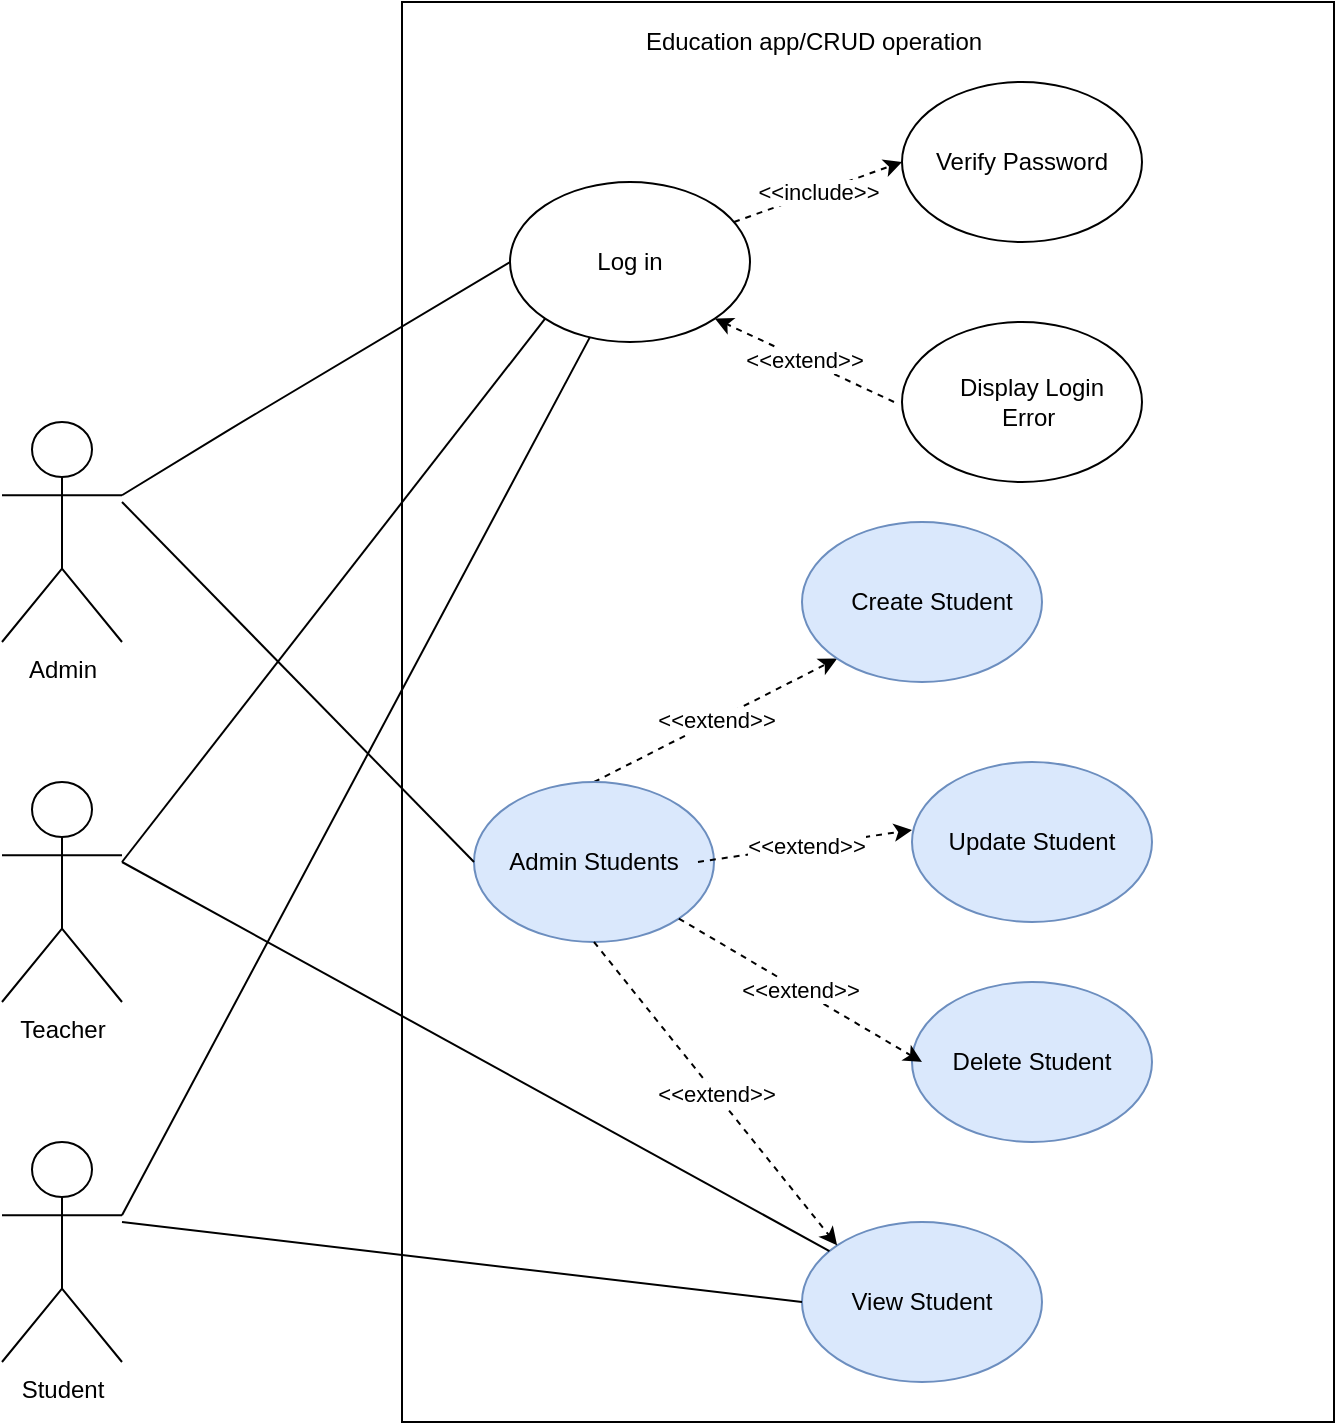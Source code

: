 <mxfile version="14.9.8" type="google" pages="3"><diagram id="C5RBs43oDa-KdzZeNtuy" name="Crud operation"><mxGraphModel dx="868" dy="450" grid="1" gridSize="10" guides="1" tooltips="1" connect="1" arrows="1" fold="1" page="1" pageScale="1" pageWidth="827" pageHeight="1169" math="0" shadow="0"><root><mxCell id="WIyWlLk6GJQsqaUBKTNV-0"/><mxCell id="WIyWlLk6GJQsqaUBKTNV-1" parent="WIyWlLk6GJQsqaUBKTNV-0"/><mxCell id="rfgEwjNsR3geMHJB5IFy-4" value="" style="rounded=0;whiteSpace=wrap;html=1;" parent="WIyWlLk6GJQsqaUBKTNV-1" vertex="1"><mxGeometry x="250" y="230" width="466" height="710" as="geometry"/></mxCell><mxCell id="rfgEwjNsR3geMHJB5IFy-5" value="Education app/CRUD operation" style="text;html=1;strokeColor=none;fillColor=none;align=center;verticalAlign=middle;whiteSpace=wrap;rounded=0;" parent="WIyWlLk6GJQsqaUBKTNV-1" vertex="1"><mxGeometry x="356" y="240" width="200" height="20" as="geometry"/></mxCell><mxCell id="rfgEwjNsR3geMHJB5IFy-6" value="" style="ellipse;whiteSpace=wrap;html=1;" parent="WIyWlLk6GJQsqaUBKTNV-1" vertex="1"><mxGeometry x="304" y="320" width="120" height="80" as="geometry"/></mxCell><mxCell id="rfgEwjNsR3geMHJB5IFy-9" value="Admin" style="shape=umlActor;verticalLabelPosition=bottom;verticalAlign=top;html=1;outlineConnect=0;" parent="WIyWlLk6GJQsqaUBKTNV-1" vertex="1"><mxGeometry x="50" y="440" width="60" height="110" as="geometry"/></mxCell><mxCell id="rfgEwjNsR3geMHJB5IFy-10" value="Log in" style="text;html=1;strokeColor=none;fillColor=none;align=center;verticalAlign=middle;whiteSpace=wrap;rounded=0;" parent="WIyWlLk6GJQsqaUBKTNV-1" vertex="1"><mxGeometry x="344" y="350" width="40" height="20" as="geometry"/></mxCell><mxCell id="rfgEwjNsR3geMHJB5IFy-16" value="" style="endArrow=none;html=1;entryX=0;entryY=0.5;entryDx=0;entryDy=0;exitX=1;exitY=0.333;exitDx=0;exitDy=0;exitPerimeter=0;" parent="WIyWlLk6GJQsqaUBKTNV-1" source="rfgEwjNsR3geMHJB5IFy-9" target="rfgEwjNsR3geMHJB5IFy-6" edge="1"><mxGeometry width="50" height="50" relative="1" as="geometry"><mxPoint x="340" y="510" as="sourcePoint"/><mxPoint x="390" y="460" as="targetPoint"/><Array as="points"><mxPoint x="170" y="440"/></Array></mxGeometry></mxCell><mxCell id="RyJ3bJs-hTj4ljpR9_DH-0" value="" style="ellipse;whiteSpace=wrap;html=1;" parent="WIyWlLk6GJQsqaUBKTNV-1" vertex="1"><mxGeometry x="500" y="270" width="120" height="80" as="geometry"/></mxCell><mxCell id="RyJ3bJs-hTj4ljpR9_DH-1" value="Verify Password" style="text;html=1;strokeColor=none;fillColor=none;align=center;verticalAlign=middle;whiteSpace=wrap;rounded=0;" parent="WIyWlLk6GJQsqaUBKTNV-1" vertex="1"><mxGeometry x="515" y="300" width="90" height="20" as="geometry"/></mxCell><mxCell id="RyJ3bJs-hTj4ljpR9_DH-2" value="" style="ellipse;whiteSpace=wrap;html=1;" parent="WIyWlLk6GJQsqaUBKTNV-1" vertex="1"><mxGeometry x="500" y="390" width="120" height="80" as="geometry"/></mxCell><mxCell id="RyJ3bJs-hTj4ljpR9_DH-3" value="Display Login Error&amp;nbsp;" style="text;html=1;strokeColor=none;fillColor=none;align=center;verticalAlign=middle;whiteSpace=wrap;rounded=0;" parent="WIyWlLk6GJQsqaUBKTNV-1" vertex="1"><mxGeometry x="515" y="420" width="100" height="20" as="geometry"/></mxCell><mxCell id="RyJ3bJs-hTj4ljpR9_DH-6" value="" style="endArrow=classic;html=1;entryX=0;entryY=0.5;entryDx=0;entryDy=0;dashed=1;" parent="WIyWlLk6GJQsqaUBKTNV-1" target="RyJ3bJs-hTj4ljpR9_DH-0" edge="1"><mxGeometry relative="1" as="geometry"><mxPoint x="416" y="340" as="sourcePoint"/><mxPoint x="506" y="340" as="targetPoint"/></mxGeometry></mxCell><mxCell id="RyJ3bJs-hTj4ljpR9_DH-7" value="&amp;lt;&amp;lt;include&amp;gt;&amp;gt;" style="edgeLabel;resizable=0;html=1;align=center;verticalAlign=middle;" parent="RyJ3bJs-hTj4ljpR9_DH-6" connectable="0" vertex="1"><mxGeometry relative="1" as="geometry"/></mxCell><mxCell id="RyJ3bJs-hTj4ljpR9_DH-10" value="" style="endArrow=classic;html=1;dashed=1;entryX=1;entryY=1;entryDx=0;entryDy=0;" parent="WIyWlLk6GJQsqaUBKTNV-1" target="rfgEwjNsR3geMHJB5IFy-6" edge="1"><mxGeometry relative="1" as="geometry"><mxPoint x="496" y="430" as="sourcePoint"/><mxPoint x="596" y="430" as="targetPoint"/></mxGeometry></mxCell><mxCell id="RyJ3bJs-hTj4ljpR9_DH-11" value="&amp;lt;&amp;lt;extend&amp;gt;&amp;gt;" style="edgeLabel;resizable=0;html=1;align=center;verticalAlign=middle;" parent="RyJ3bJs-hTj4ljpR9_DH-10" connectable="0" vertex="1"><mxGeometry relative="1" as="geometry"/></mxCell><mxCell id="RyJ3bJs-hTj4ljpR9_DH-18" value="" style="endArrow=classic;html=1;dashed=1;entryX=0;entryY=1;entryDx=0;entryDy=0;exitX=0.5;exitY=0;exitDx=0;exitDy=0;" parent="WIyWlLk6GJQsqaUBKTNV-1" source="SLOYWT8fcmKbvSjxgqSQ-1" target="SLOYWT8fcmKbvSjxgqSQ-3" edge="1"><mxGeometry relative="1" as="geometry"><mxPoint x="512.652" y="698.336" as="sourcePoint"/><mxPoint x="418.426" y="761.716" as="targetPoint"/></mxGeometry></mxCell><mxCell id="RyJ3bJs-hTj4ljpR9_DH-19" value="&amp;lt;&amp;lt;extend&amp;gt;&amp;gt;" style="edgeLabel;resizable=0;html=1;align=center;verticalAlign=middle;" parent="RyJ3bJs-hTj4ljpR9_DH-18" connectable="0" vertex="1"><mxGeometry relative="1" as="geometry"/></mxCell><mxCell id="SLOYWT8fcmKbvSjxgqSQ-1" value="" style="ellipse;whiteSpace=wrap;html=1;fillColor=#dae8fc;strokeColor=#6c8ebf;" parent="WIyWlLk6GJQsqaUBKTNV-1" vertex="1"><mxGeometry x="286" y="620" width="120" height="80" as="geometry"/></mxCell><mxCell id="SLOYWT8fcmKbvSjxgqSQ-2" value="Admin Students" style="text;html=1;strokeColor=none;fillColor=none;align=center;verticalAlign=middle;whiteSpace=wrap;rounded=0;" parent="WIyWlLk6GJQsqaUBKTNV-1" vertex="1"><mxGeometry x="301" y="650" width="90" height="20" as="geometry"/></mxCell><mxCell id="SLOYWT8fcmKbvSjxgqSQ-3" value="" style="ellipse;whiteSpace=wrap;html=1;fillColor=#dae8fc;strokeColor=#6c8ebf;" parent="WIyWlLk6GJQsqaUBKTNV-1" vertex="1"><mxGeometry x="450" y="490" width="120" height="80" as="geometry"/></mxCell><mxCell id="SLOYWT8fcmKbvSjxgqSQ-4" value="" style="ellipse;whiteSpace=wrap;html=1;fillColor=#dae8fc;strokeColor=#6c8ebf;" parent="WIyWlLk6GJQsqaUBKTNV-1" vertex="1"><mxGeometry x="505" y="610" width="120" height="80" as="geometry"/></mxCell><mxCell id="SLOYWT8fcmKbvSjxgqSQ-5" value="" style="ellipse;whiteSpace=wrap;html=1;fillColor=#dae8fc;strokeColor=#6c8ebf;" parent="WIyWlLk6GJQsqaUBKTNV-1" vertex="1"><mxGeometry x="505" y="720" width="120" height="80" as="geometry"/></mxCell><mxCell id="SLOYWT8fcmKbvSjxgqSQ-6" value="" style="ellipse;whiteSpace=wrap;html=1;fillColor=#dae8fc;strokeColor=#6c8ebf;" parent="WIyWlLk6GJQsqaUBKTNV-1" vertex="1"><mxGeometry x="450" y="840" width="120" height="80" as="geometry"/></mxCell><mxCell id="SLOYWT8fcmKbvSjxgqSQ-7" value="Create Student" style="text;html=1;strokeColor=none;fillColor=none;align=center;verticalAlign=middle;whiteSpace=wrap;rounded=0;" parent="WIyWlLk6GJQsqaUBKTNV-1" vertex="1"><mxGeometry x="470" y="520" width="90" height="20" as="geometry"/></mxCell><mxCell id="SLOYWT8fcmKbvSjxgqSQ-12" value="Update Student" style="text;html=1;strokeColor=none;fillColor=none;align=center;verticalAlign=middle;whiteSpace=wrap;rounded=0;" parent="WIyWlLk6GJQsqaUBKTNV-1" vertex="1"><mxGeometry x="520" y="640" width="90" height="20" as="geometry"/></mxCell><mxCell id="SLOYWT8fcmKbvSjxgqSQ-13" value="Delete Student" style="text;html=1;strokeColor=none;fillColor=none;align=center;verticalAlign=middle;whiteSpace=wrap;rounded=0;" parent="WIyWlLk6GJQsqaUBKTNV-1" vertex="1"><mxGeometry x="520" y="750" width="90" height="20" as="geometry"/></mxCell><mxCell id="SLOYWT8fcmKbvSjxgqSQ-14" value="View Student" style="text;html=1;strokeColor=none;fillColor=none;align=center;verticalAlign=middle;whiteSpace=wrap;rounded=0;" parent="WIyWlLk6GJQsqaUBKTNV-1" vertex="1"><mxGeometry x="470" y="870" width="80" height="20" as="geometry"/></mxCell><mxCell id="SLOYWT8fcmKbvSjxgqSQ-16" value="" style="endArrow=classic;html=1;dashed=1;entryX=0;entryY=0.425;entryDx=0;entryDy=0;entryPerimeter=0;" parent="WIyWlLk6GJQsqaUBKTNV-1" target="SLOYWT8fcmKbvSjxgqSQ-4" edge="1"><mxGeometry relative="1" as="geometry"><mxPoint x="398" y="660" as="sourcePoint"/><mxPoint x="477.574" y="568.284" as="targetPoint"/></mxGeometry></mxCell><mxCell id="SLOYWT8fcmKbvSjxgqSQ-17" value="&amp;lt;&amp;lt;extend&amp;gt;&amp;gt;" style="edgeLabel;resizable=0;html=1;align=center;verticalAlign=middle;" parent="SLOYWT8fcmKbvSjxgqSQ-16" connectable="0" vertex="1"><mxGeometry relative="1" as="geometry"/></mxCell><mxCell id="SLOYWT8fcmKbvSjxgqSQ-18" value="" style="endArrow=classic;html=1;dashed=1;exitX=1;exitY=1;exitDx=0;exitDy=0;" parent="WIyWlLk6GJQsqaUBKTNV-1" source="SLOYWT8fcmKbvSjxgqSQ-1" edge="1"><mxGeometry relative="1" as="geometry"><mxPoint x="408.426" y="651.716" as="sourcePoint"/><mxPoint x="510" y="760" as="targetPoint"/></mxGeometry></mxCell><mxCell id="SLOYWT8fcmKbvSjxgqSQ-19" value="&amp;lt;&amp;lt;extend&amp;gt;&amp;gt;" style="edgeLabel;resizable=0;html=1;align=center;verticalAlign=middle;" parent="SLOYWT8fcmKbvSjxgqSQ-18" connectable="0" vertex="1"><mxGeometry relative="1" as="geometry"/></mxCell><mxCell id="SLOYWT8fcmKbvSjxgqSQ-20" value="" style="endArrow=classic;html=1;dashed=1;entryX=0;entryY=0;entryDx=0;entryDy=0;exitX=0.5;exitY=1;exitDx=0;exitDy=0;" parent="WIyWlLk6GJQsqaUBKTNV-1" source="SLOYWT8fcmKbvSjxgqSQ-1" target="SLOYWT8fcmKbvSjxgqSQ-6" edge="1"><mxGeometry relative="1" as="geometry"><mxPoint x="418.426" y="661.716" as="sourcePoint"/><mxPoint x="497.574" y="588.284" as="targetPoint"/></mxGeometry></mxCell><mxCell id="SLOYWT8fcmKbvSjxgqSQ-21" value="&amp;lt;&amp;lt;extend&amp;gt;&amp;gt;" style="edgeLabel;resizable=0;html=1;align=center;verticalAlign=middle;" parent="SLOYWT8fcmKbvSjxgqSQ-20" connectable="0" vertex="1"><mxGeometry relative="1" as="geometry"/></mxCell><mxCell id="SLOYWT8fcmKbvSjxgqSQ-23" value="" style="endArrow=none;html=1;entryX=0;entryY=0.5;entryDx=0;entryDy=0;" parent="WIyWlLk6GJQsqaUBKTNV-1" target="SLOYWT8fcmKbvSjxgqSQ-1" edge="1"><mxGeometry width="50" height="50" relative="1" as="geometry"><mxPoint x="110" y="480" as="sourcePoint"/><mxPoint x="320" y="460" as="targetPoint"/></mxGeometry></mxCell><mxCell id="vnaeA49yXta_SKdG6w5X-1" value="Student" style="shape=umlActor;verticalLabelPosition=bottom;verticalAlign=top;html=1;outlineConnect=0;" parent="WIyWlLk6GJQsqaUBKTNV-1" vertex="1"><mxGeometry x="50" y="800" width="60" height="110" as="geometry"/></mxCell><mxCell id="vnaeA49yXta_SKdG6w5X-2" value="" style="endArrow=none;html=1;exitX=1;exitY=0.333;exitDx=0;exitDy=0;exitPerimeter=0;" parent="WIyWlLk6GJQsqaUBKTNV-1" source="vnaeA49yXta_SKdG6w5X-1" target="rfgEwjNsR3geMHJB5IFy-6" edge="1"><mxGeometry width="50" height="50" relative="1" as="geometry"><mxPoint x="390" y="510" as="sourcePoint"/><mxPoint x="440" y="460" as="targetPoint"/></mxGeometry></mxCell><mxCell id="vnaeA49yXta_SKdG6w5X-3" value="" style="endArrow=none;html=1;entryX=0;entryY=0.5;entryDx=0;entryDy=0;" parent="WIyWlLk6GJQsqaUBKTNV-1" target="SLOYWT8fcmKbvSjxgqSQ-6" edge="1"><mxGeometry width="50" height="50" relative="1" as="geometry"><mxPoint x="110" y="840" as="sourcePoint"/><mxPoint x="210" y="800" as="targetPoint"/></mxGeometry></mxCell><mxCell id="IF7l7_1Y4Dr-l6JdKRnO-0" value="Teacher" style="shape=umlActor;verticalLabelPosition=bottom;verticalAlign=top;html=1;outlineConnect=0;" parent="WIyWlLk6GJQsqaUBKTNV-1" vertex="1"><mxGeometry x="50" y="620" width="60" height="110" as="geometry"/></mxCell><mxCell id="IF7l7_1Y4Dr-l6JdKRnO-3" value="" style="endArrow=none;html=1;entryX=0;entryY=1;entryDx=0;entryDy=0;" parent="WIyWlLk6GJQsqaUBKTNV-1" target="rfgEwjNsR3geMHJB5IFy-6" edge="1"><mxGeometry width="50" height="50" relative="1" as="geometry"><mxPoint x="110" y="660" as="sourcePoint"/><mxPoint x="160" y="610" as="targetPoint"/></mxGeometry></mxCell><mxCell id="IF7l7_1Y4Dr-l6JdKRnO-4" value="" style="endArrow=none;html=1;" parent="WIyWlLk6GJQsqaUBKTNV-1" target="SLOYWT8fcmKbvSjxgqSQ-6" edge="1"><mxGeometry width="50" height="50" relative="1" as="geometry"><mxPoint x="110" y="660" as="sourcePoint"/><mxPoint x="350" y="790" as="targetPoint"/></mxGeometry></mxCell></root></mxGraphModel></diagram><diagram id="9cxfFHzIUOS0vYznlyxi" name="Create student"><mxGraphModel dx="868" dy="450" grid="1" gridSize="10" guides="1" tooltips="1" connect="1" arrows="1" fold="1" page="1" pageScale="1" pageWidth="850" pageHeight="1100" math="0" shadow="0"><root><mxCell id="qQ1LixWEt5LjYjafM5x4-0"/><mxCell id="qQ1LixWEt5LjYjafM5x4-1" parent="qQ1LixWEt5LjYjafM5x4-0"/><mxCell id="UFmLvWElY2ef23cJPmZs-0" value="" style="rounded=0;whiteSpace=wrap;html=1;" parent="qQ1LixWEt5LjYjafM5x4-1" vertex="1"><mxGeometry x="230" y="180" width="210" height="490" as="geometry"/></mxCell><mxCell id="UFmLvWElY2ef23cJPmZs-1" value="Education app/Create" style="text;html=1;strokeColor=none;fillColor=none;align=center;verticalAlign=middle;whiteSpace=wrap;rounded=0;" parent="qQ1LixWEt5LjYjafM5x4-1" vertex="1"><mxGeometry x="240" y="190" width="200" height="20" as="geometry"/></mxCell><mxCell id="UFmLvWElY2ef23cJPmZs-2" value="" style="ellipse;whiteSpace=wrap;html=1;" parent="qQ1LixWEt5LjYjafM5x4-1" vertex="1"><mxGeometry x="285" y="220" width="120" height="80" as="geometry"/></mxCell><mxCell id="UFmLvWElY2ef23cJPmZs-3" value="" style="ellipse;whiteSpace=wrap;html=1;" parent="qQ1LixWEt5LjYjafM5x4-1" vertex="1"><mxGeometry x="285" y="330" width="120" height="80" as="geometry"/></mxCell><mxCell id="UFmLvWElY2ef23cJPmZs-4" value="" style="ellipse;whiteSpace=wrap;html=1;" parent="qQ1LixWEt5LjYjafM5x4-1" vertex="1"><mxGeometry x="285" y="450" width="120" height="80" as="geometry"/></mxCell><mxCell id="UFmLvWElY2ef23cJPmZs-5" value="Admin" style="shape=umlActor;verticalLabelPosition=bottom;verticalAlign=top;html=1;outlineConnect=0;fillColor=#dae8fc;strokeColor=#6c8ebf;" parent="qQ1LixWEt5LjYjafM5x4-1" vertex="1"><mxGeometry x="30" y="340" width="60" height="110" as="geometry"/></mxCell><mxCell id="UFmLvWElY2ef23cJPmZs-8" value="Create student" style="text;html=1;strokeColor=none;fillColor=none;align=center;verticalAlign=middle;whiteSpace=wrap;rounded=0;" parent="qQ1LixWEt5LjYjafM5x4-1" vertex="1"><mxGeometry x="300" y="480" width="90" height="20" as="geometry"/></mxCell><mxCell id="UFmLvWElY2ef23cJPmZs-9" value="Submit" style="ellipse;whiteSpace=wrap;html=1;" parent="qQ1LixWEt5LjYjafM5x4-1" vertex="1"><mxGeometry x="285" y="560" width="120" height="80" as="geometry"/></mxCell><mxCell id="UFmLvWElY2ef23cJPmZs-10" value="" style="endArrow=none;html=1;entryX=0;entryY=0.5;entryDx=0;entryDy=0;exitX=1;exitY=0.333;exitDx=0;exitDy=0;exitPerimeter=0;" parent="qQ1LixWEt5LjYjafM5x4-1" source="UFmLvWElY2ef23cJPmZs-5" target="UFmLvWElY2ef23cJPmZs-2" edge="1"><mxGeometry width="50" height="50" relative="1" as="geometry"><mxPoint x="320" y="410" as="sourcePoint"/><mxPoint x="370" y="360" as="targetPoint"/><Array as="points"><mxPoint x="150" y="340"/></Array></mxGeometry></mxCell><mxCell id="UFmLvWElY2ef23cJPmZs-11" value="" style="endArrow=none;html=1;entryX=0;entryY=0.5;entryDx=0;entryDy=0;exitX=1;exitY=0.333;exitDx=0;exitDy=0;exitPerimeter=0;" parent="qQ1LixWEt5LjYjafM5x4-1" source="UFmLvWElY2ef23cJPmZs-5" target="UFmLvWElY2ef23cJPmZs-3" edge="1"><mxGeometry width="50" height="50" relative="1" as="geometry"><mxPoint x="320" y="410" as="sourcePoint"/><mxPoint x="370" y="360" as="targetPoint"/></mxGeometry></mxCell><mxCell id="UFmLvWElY2ef23cJPmZs-12" value="" style="endArrow=none;html=1;exitX=0;exitY=0.5;exitDx=0;exitDy=0;entryX=1;entryY=0.333;entryDx=0;entryDy=0;entryPerimeter=0;" parent="qQ1LixWEt5LjYjafM5x4-1" source="UFmLvWElY2ef23cJPmZs-4" target="UFmLvWElY2ef23cJPmZs-5" edge="1"><mxGeometry width="50" height="50" relative="1" as="geometry"><mxPoint x="320" y="410" as="sourcePoint"/><mxPoint x="90" y="380" as="targetPoint"/></mxGeometry></mxCell><mxCell id="UFmLvWElY2ef23cJPmZs-13" value="" style="endArrow=none;html=1;exitX=0.008;exitY=0.425;exitDx=0;exitDy=0;exitPerimeter=0;entryX=1;entryY=0.333;entryDx=0;entryDy=0;entryPerimeter=0;" parent="qQ1LixWEt5LjYjafM5x4-1" source="UFmLvWElY2ef23cJPmZs-9" target="UFmLvWElY2ef23cJPmZs-5" edge="1"><mxGeometry width="50" height="50" relative="1" as="geometry"><mxPoint x="320" y="410" as="sourcePoint"/><mxPoint x="370" y="360" as="targetPoint"/></mxGeometry></mxCell><mxCell id="Z43SvLri6wEsJRxvSitp-0" value="Retrieve&amp;nbsp; information about new user" style="text;html=1;strokeColor=none;fillColor=none;align=center;verticalAlign=middle;whiteSpace=wrap;rounded=0;" parent="qQ1LixWEt5LjYjafM5x4-1" vertex="1"><mxGeometry x="295" y="250" width="100" height="20" as="geometry"/></mxCell><mxCell id="Z43SvLri6wEsJRxvSitp-1" value="PeopleManagementSystem&lt;br&gt;&lt;br&gt;" style="shape=umlActor;verticalLabelPosition=bottom;verticalAlign=top;html=1;outlineConnect=0;fillColor=#f8cecc;strokeColor=#b85450;" parent="qQ1LixWEt5LjYjafM5x4-1" vertex="1"><mxGeometry x="630" y="300" width="40" height="70" as="geometry"/></mxCell><mxCell id="Z43SvLri6wEsJRxvSitp-4" value="" style="endArrow=none;html=1;exitX=1;exitY=0.5;exitDx=0;exitDy=0;entryX=0;entryY=0.333;entryDx=0;entryDy=0;entryPerimeter=0;" parent="qQ1LixWEt5LjYjafM5x4-1" source="UFmLvWElY2ef23cJPmZs-2" target="Z43SvLri6wEsJRxvSitp-1" edge="1"><mxGeometry width="50" height="50" relative="1" as="geometry"><mxPoint x="490" y="340" as="sourcePoint"/><mxPoint x="590" y="340" as="targetPoint"/></mxGeometry></mxCell><mxCell id="VApERB554U2wL0pRYd7Y-0" value="Select User&amp;nbsp;" style="text;html=1;strokeColor=none;fillColor=none;align=center;verticalAlign=middle;whiteSpace=wrap;rounded=0;" parent="qQ1LixWEt5LjYjafM5x4-1" vertex="1"><mxGeometry x="310" y="360" width="80" height="20" as="geometry"/></mxCell></root></mxGraphModel></diagram><diagram id="zH98pkD13G3PGV1jd-a9" name="Provide Student Info"><mxGraphModel dx="868" dy="450" grid="1" gridSize="10" guides="1" tooltips="1" connect="1" arrows="1" fold="1" page="1" pageScale="1" pageWidth="827" pageHeight="1169" math="0" shadow="0"><root><mxCell id="j2gYwcODF59LaXg4ScP0-0"/><mxCell id="j2gYwcODF59LaXg4ScP0-1" parent="j2gYwcODF59LaXg4ScP0-0"/><mxCell id="DVaxKb7YfH8kawEhmSR--0" value="" style="rounded=0;whiteSpace=wrap;html=1;" parent="j2gYwcODF59LaXg4ScP0-1" vertex="1"><mxGeometry x="270" y="150" width="380" height="420" as="geometry"/></mxCell><mxCell id="DVaxKb7YfH8kawEhmSR--2" value="" style="ellipse;whiteSpace=wrap;html=1;" parent="j2gYwcODF59LaXg4ScP0-1" vertex="1"><mxGeometry x="325" y="220" width="120" height="80" as="geometry"/></mxCell><mxCell id="DVaxKb7YfH8kawEhmSR--3" value="" style="ellipse;whiteSpace=wrap;html=1;" parent="j2gYwcODF59LaXg4ScP0-1" vertex="1"><mxGeometry x="325" y="330" width="120" height="80" as="geometry"/></mxCell><mxCell id="DVaxKb7YfH8kawEhmSR--4" value="" style="ellipse;whiteSpace=wrap;html=1;" parent="j2gYwcODF59LaXg4ScP0-1" vertex="1"><mxGeometry x="325" y="450" width="120" height="80" as="geometry"/></mxCell><mxCell id="DVaxKb7YfH8kawEhmSR--5" value="View Student" style="text;html=1;strokeColor=none;fillColor=none;align=center;verticalAlign=middle;whiteSpace=wrap;rounded=0;" parent="j2gYwcODF59LaXg4ScP0-1" vertex="1"><mxGeometry x="340" y="480" width="90" height="20" as="geometry"/></mxCell><mxCell id="DVaxKb7YfH8kawEhmSR--7" value="" style="endArrow=none;html=1;entryX=0;entryY=0.5;entryDx=0;entryDy=0;exitX=1;exitY=0.333;exitDx=0;exitDy=0;exitPerimeter=0;" parent="j2gYwcODF59LaXg4ScP0-1" target="DVaxKb7YfH8kawEhmSR--2" edge="1"><mxGeometry width="50" height="50" relative="1" as="geometry"><mxPoint x="130" y="376.667" as="sourcePoint"/><mxPoint x="410" y="360" as="targetPoint"/><Array as="points"><mxPoint x="190" y="340"/></Array></mxGeometry></mxCell><mxCell id="DVaxKb7YfH8kawEhmSR--8" value="" style="endArrow=none;html=1;entryX=0;entryY=0.5;entryDx=0;entryDy=0;exitX=1;exitY=0.333;exitDx=0;exitDy=0;exitPerimeter=0;" parent="j2gYwcODF59LaXg4ScP0-1" target="DVaxKb7YfH8kawEhmSR--3" edge="1"><mxGeometry width="50" height="50" relative="1" as="geometry"><mxPoint x="130" y="376.667" as="sourcePoint"/><mxPoint x="410" y="360" as="targetPoint"/></mxGeometry></mxCell><mxCell id="DVaxKb7YfH8kawEhmSR--9" value="" style="endArrow=none;html=1;exitX=0;exitY=0.5;exitDx=0;exitDy=0;entryX=1;entryY=0.333;entryDx=0;entryDy=0;entryPerimeter=0;" parent="j2gYwcODF59LaXg4ScP0-1" source="DVaxKb7YfH8kawEhmSR--4" edge="1"><mxGeometry width="50" height="50" relative="1" as="geometry"><mxPoint x="360" y="410" as="sourcePoint"/><mxPoint x="130" y="376.667" as="targetPoint"/></mxGeometry></mxCell><mxCell id="DVaxKb7YfH8kawEhmSR--11" value="Login" style="text;html=1;strokeColor=none;fillColor=none;align=center;verticalAlign=middle;whiteSpace=wrap;rounded=0;" parent="j2gYwcODF59LaXg4ScP0-1" vertex="1"><mxGeometry x="335" y="250" width="100" height="20" as="geometry"/></mxCell><mxCell id="DVaxKb7YfH8kawEhmSR--12" value="Education APP" style="shape=umlActor;verticalLabelPosition=bottom;verticalAlign=top;html=1;outlineConnect=0;fillColor=#dae8fc;strokeColor=#6c8ebf;" parent="j2gYwcODF59LaXg4ScP0-1" vertex="1"><mxGeometry x="750" y="290" width="40" height="70" as="geometry"/></mxCell><mxCell id="DVaxKb7YfH8kawEhmSR--14" value="Check student info" style="text;html=1;strokeColor=none;fillColor=none;align=center;verticalAlign=middle;whiteSpace=wrap;rounded=0;" parent="j2gYwcODF59LaXg4ScP0-1" vertex="1"><mxGeometry x="350" y="360" width="80" height="20" as="geometry"/></mxCell><mxCell id="UHCRHjFus9gbCEPU8ErD-0" value="PeopleAccount" style="shape=umlActor;verticalLabelPosition=bottom;verticalAlign=top;html=1;outlineConnect=0;fillColor=#f8cecc;strokeColor=#b85450;" parent="j2gYwcODF59LaXg4ScP0-1" vertex="1"><mxGeometry x="70" y="340" width="60" height="110" as="geometry"/></mxCell><mxCell id="UHCRHjFus9gbCEPU8ErD-3" value="People" style="text;html=1;strokeColor=none;fillColor=none;align=center;verticalAlign=middle;whiteSpace=wrap;rounded=0;" parent="j2gYwcODF59LaXg4ScP0-1" vertex="1"><mxGeometry x="440" y="150" width="40" height="20" as="geometry"/></mxCell><mxCell id="UHCRHjFus9gbCEPU8ErD-4" value="" style="endArrow=none;html=1;exitX=1;exitY=0.5;exitDx=0;exitDy=0;entryX=0;entryY=0.333;entryDx=0;entryDy=0;entryPerimeter=0;" parent="j2gYwcODF59LaXg4ScP0-1" source="DVaxKb7YfH8kawEhmSR--3" target="DVaxKb7YfH8kawEhmSR--12" edge="1"><mxGeometry width="50" height="50" relative="1" as="geometry"><mxPoint x="510" y="370" as="sourcePoint"/><mxPoint x="560" y="320" as="targetPoint"/><Array as="points"><mxPoint x="600" y="390"/></Array></mxGeometry></mxCell><mxCell id="XVBKb0UpIn9UG9FvXIdH-0" value="" style="ellipse;whiteSpace=wrap;html=1;" vertex="1" parent="j2gYwcODF59LaXg4ScP0-1"><mxGeometry x="523.57" y="170" width="120" height="80" as="geometry"/></mxCell><mxCell id="XVBKb0UpIn9UG9FvXIdH-1" value="Verify Password" style="text;html=1;strokeColor=none;fillColor=none;align=center;verticalAlign=middle;whiteSpace=wrap;rounded=0;" vertex="1" parent="j2gYwcODF59LaXg4ScP0-1"><mxGeometry x="538.57" y="200" width="90" height="20" as="geometry"/></mxCell><mxCell id="XVBKb0UpIn9UG9FvXIdH-2" value="" style="ellipse;whiteSpace=wrap;html=1;" vertex="1" parent="j2gYwcODF59LaXg4ScP0-1"><mxGeometry x="523.57" y="290" width="120" height="80" as="geometry"/></mxCell><mxCell id="XVBKb0UpIn9UG9FvXIdH-3" value="Display Login Error&amp;nbsp;" style="text;html=1;strokeColor=none;fillColor=none;align=center;verticalAlign=middle;whiteSpace=wrap;rounded=0;" vertex="1" parent="j2gYwcODF59LaXg4ScP0-1"><mxGeometry x="538.57" y="320" width="100" height="20" as="geometry"/></mxCell><mxCell id="XVBKb0UpIn9UG9FvXIdH-4" value="" style="endArrow=classic;html=1;entryX=0;entryY=0.5;entryDx=0;entryDy=0;dashed=1;" edge="1" parent="j2gYwcODF59LaXg4ScP0-1" target="XVBKb0UpIn9UG9FvXIdH-0"><mxGeometry relative="1" as="geometry"><mxPoint x="439.57" y="240" as="sourcePoint"/><mxPoint x="529.57" y="240" as="targetPoint"/></mxGeometry></mxCell><mxCell id="XVBKb0UpIn9UG9FvXIdH-5" value="&amp;lt;&amp;lt;include&amp;gt;&amp;gt;" style="edgeLabel;resizable=0;html=1;align=center;verticalAlign=middle;" connectable="0" vertex="1" parent="XVBKb0UpIn9UG9FvXIdH-4"><mxGeometry relative="1" as="geometry"/></mxCell><mxCell id="XVBKb0UpIn9UG9FvXIdH-6" value="" style="endArrow=classic;html=1;dashed=1;entryX=1;entryY=1;entryDx=0;entryDy=0;" edge="1" parent="j2gYwcODF59LaXg4ScP0-1"><mxGeometry relative="1" as="geometry"><mxPoint x="519.57" y="330" as="sourcePoint"/><mxPoint x="429.996" y="288.284" as="targetPoint"/></mxGeometry></mxCell><mxCell id="XVBKb0UpIn9UG9FvXIdH-7" value="&amp;lt;&amp;lt;extend&amp;gt;&amp;gt;" style="edgeLabel;resizable=0;html=1;align=center;verticalAlign=middle;" connectable="0" vertex="1" parent="XVBKb0UpIn9UG9FvXIdH-6"><mxGeometry relative="1" as="geometry"/></mxCell></root></mxGraphModel></diagram></mxfile>